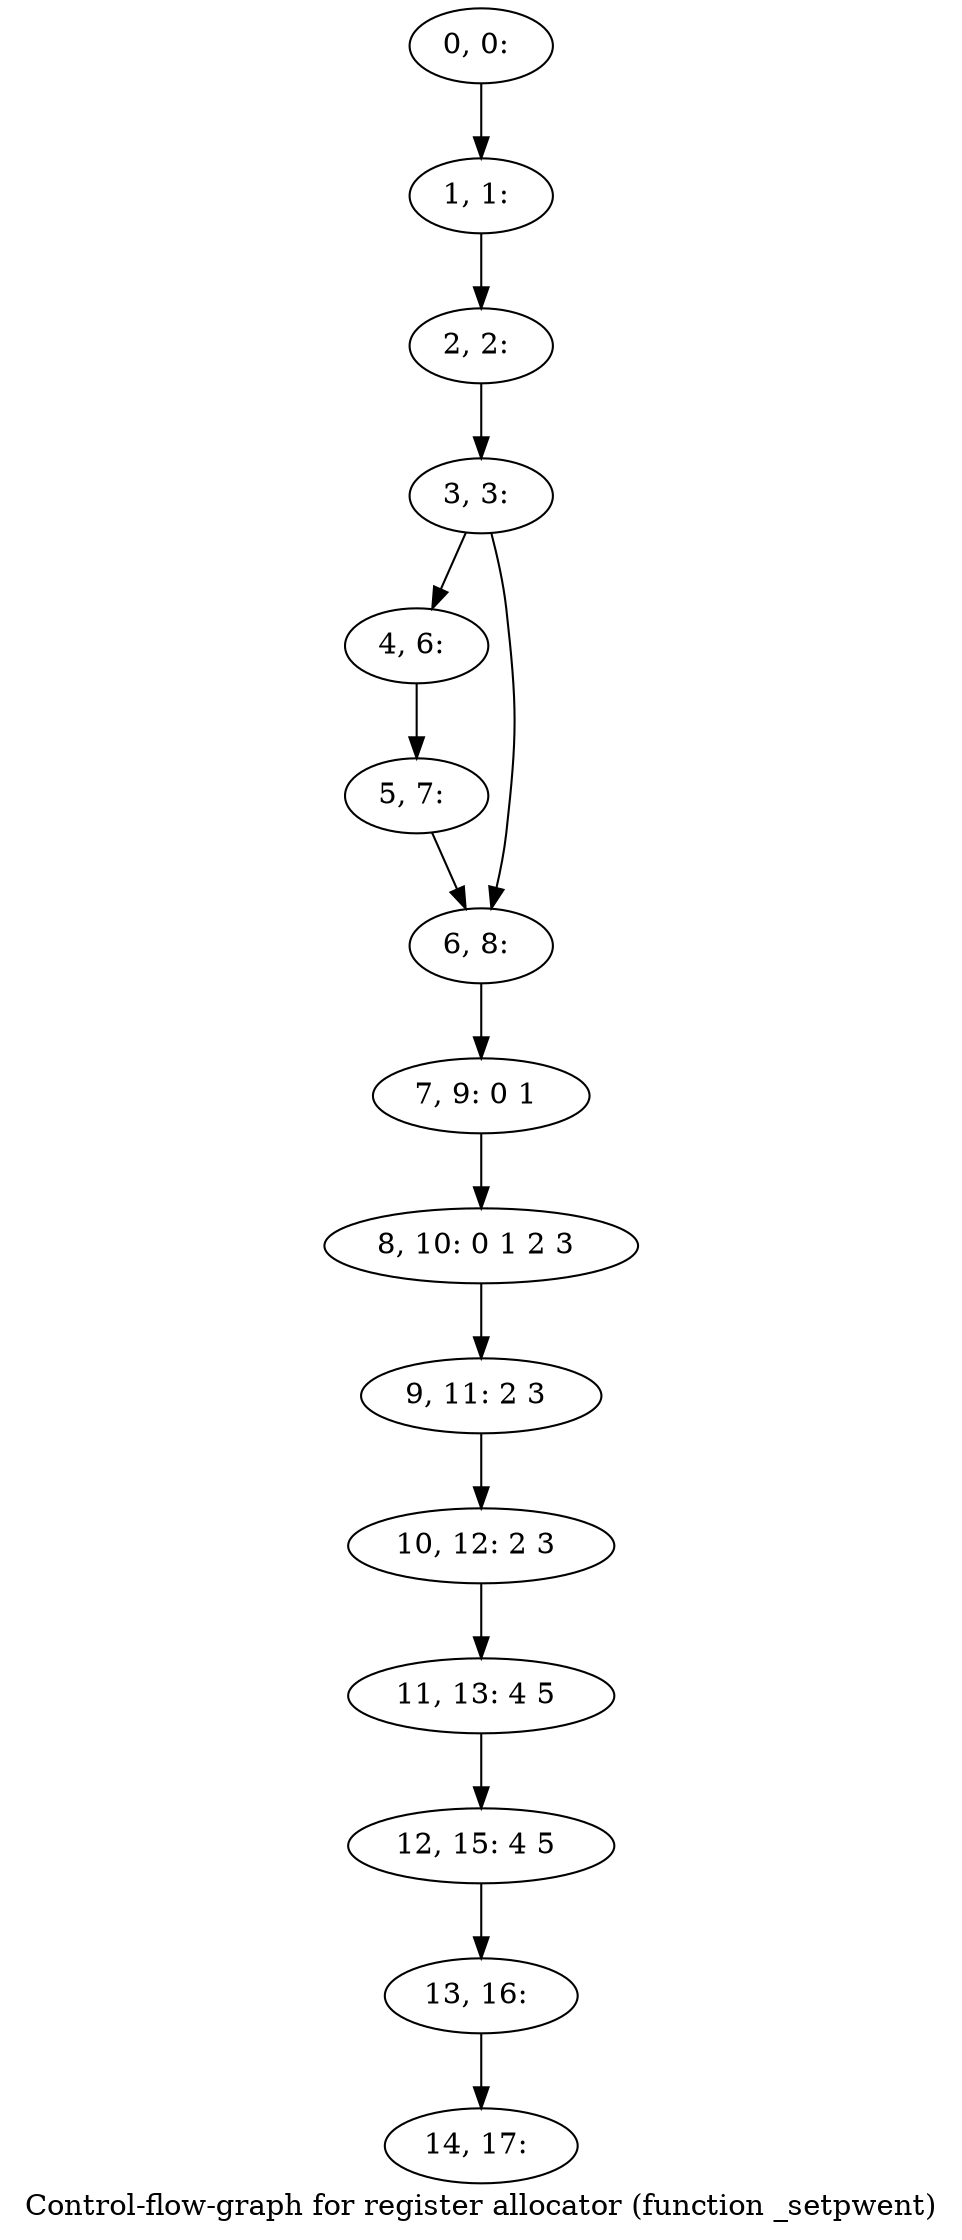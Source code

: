 digraph G {
graph [label="Control-flow-graph for register allocator (function _setpwent)"]
0[label="0, 0: "];
1[label="1, 1: "];
2[label="2, 2: "];
3[label="3, 3: "];
4[label="4, 6: "];
5[label="5, 7: "];
6[label="6, 8: "];
7[label="7, 9: 0 1 "];
8[label="8, 10: 0 1 2 3 "];
9[label="9, 11: 2 3 "];
10[label="10, 12: 2 3 "];
11[label="11, 13: 4 5 "];
12[label="12, 15: 4 5 "];
13[label="13, 16: "];
14[label="14, 17: "];
0->1 ;
1->2 ;
2->3 ;
3->4 ;
3->6 ;
4->5 ;
5->6 ;
6->7 ;
7->8 ;
8->9 ;
9->10 ;
10->11 ;
11->12 ;
12->13 ;
13->14 ;
}
